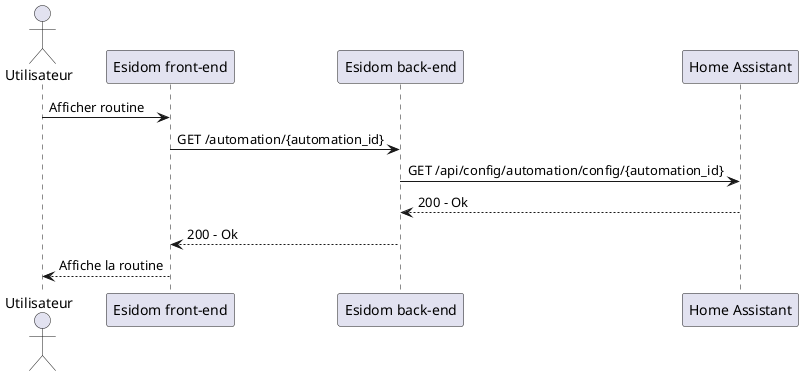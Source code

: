 @startuml afficher routine

actor "Utilisateur" as u
participant "Esidom front-end" as fe
participant "Esidom back-end" as m
participant "Home Assistant" as ha

u -> fe: Afficher routine
fe -> m: GET /automation/{automation_id}
m -> ha: GET /api/config/automation/config/{automation_id}
ha --> m: 200 - Ok
m --> fe: 200 - Ok
fe --> u: Affiche la routine

@enduml